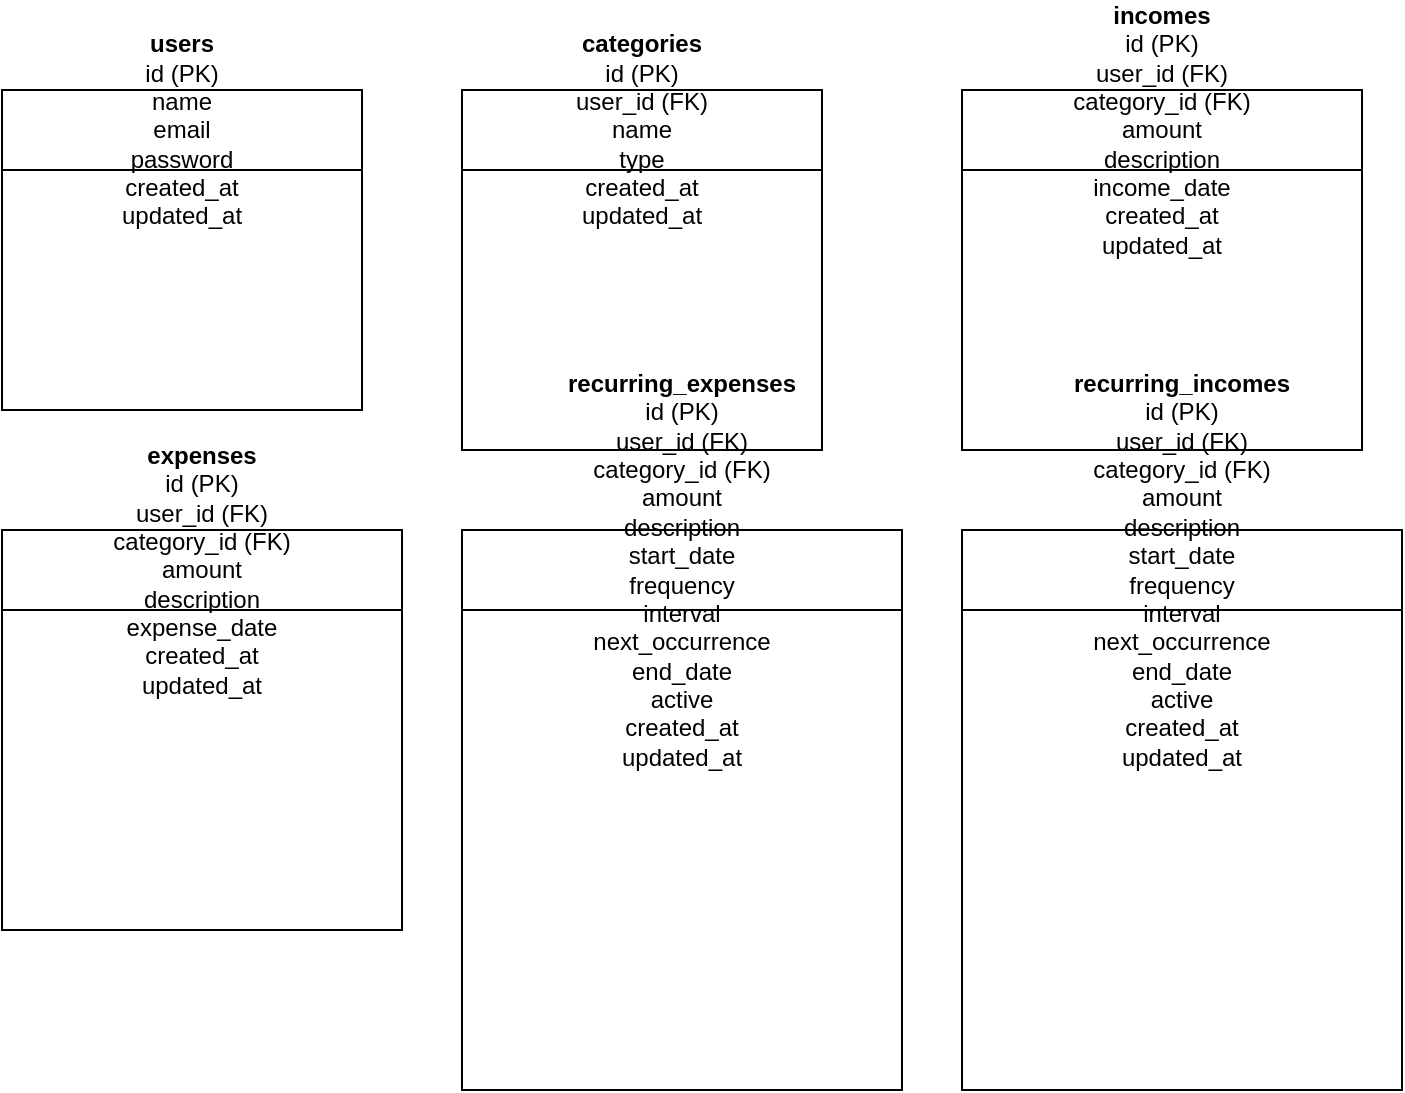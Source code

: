 <mxfile>
    <diagram name="ExpenseTrackerERD" id="expense_tracker">
      <mxGraphModel dx="1000" dy="1000" grid="1" gridSize="10" guides="1" tooltips="1" connect="1" arrows="1" fold="1" page="1" pageScale="1" pageWidth="850" pageHeight="1100">
        <root>
          <mxCell id="0" />
          <mxCell id="1" parent="0" />
  
          <mxCell id="users" value="&lt;b&gt;users&lt;/b&gt;&lt;br/&gt;id (PK)&lt;br/&gt;name&lt;br/&gt;email&lt;br/&gt;password&lt;br/&gt;created_at&lt;br/&gt;updated_at" style="shape=swimlane;whiteSpace=wrap;html=1;" vertex="1" parent="1">
            <mxGeometry x="20" y="20" width="180" height="160" as="geometry" />
          </mxCell>
  
          <mxCell id="categories" value="&lt;b&gt;categories&lt;/b&gt;&lt;br/&gt;id (PK)&lt;br/&gt;user_id (FK)&lt;br/&gt;name&lt;br/&gt;type&lt;br/&gt;created_at&lt;br/&gt;updated_at" style="shape=swimlane;whiteSpace=wrap;html=1;" vertex="1" parent="1">
            <mxGeometry x="250" y="20" width="180" height="180" as="geometry" />
          </mxCell>
  
          <mxCell id="expenses" value="&lt;b&gt;expenses&lt;/b&gt;&lt;br/&gt;id (PK)&lt;br/&gt;user_id (FK)&lt;br/&gt;category_id (FK)&lt;br/&gt;amount&lt;br/&gt;description&lt;br/&gt;expense_date&lt;br/&gt;created_at&lt;br/&gt;updated_at" style="shape=swimlane;whiteSpace=wrap;html=1;" vertex="1" parent="1">
            <mxGeometry x="20" y="240" width="200" height="200" as="geometry" />
          </mxCell>
  
          <mxCell id="recurring_expenses" value="&lt;b&gt;recurring_expenses&lt;/b&gt;&lt;br/&gt;id (PK)&lt;br/&gt;user_id (FK)&lt;br/&gt;category_id (FK)&lt;br/&gt;amount&lt;br/&gt;description&lt;br/&gt;start_date&lt;br/&gt;frequency&lt;br/&gt;interval&lt;br/&gt;next_occurrence&lt;br/&gt;end_date&lt;br/&gt;active&lt;br/&gt;created_at&lt;br/&gt;updated_at" style="shape=swimlane;whiteSpace=wrap;html=1;" vertex="1" parent="1">
            <mxGeometry x="250" y="240" width="220" height="280" as="geometry" />
          </mxCell>
  
          <mxCell id="incomes" value="&lt;b&gt;incomes&lt;/b&gt;&lt;br/&gt;id (PK)&lt;br/&gt;user_id (FK)&lt;br/&gt;category_id (FK)&lt;br/&gt;amount&lt;br/&gt;description&lt;br/&gt;income_date&lt;br/&gt;created_at&lt;br/&gt;updated_at" style="shape=swimlane;whiteSpace=wrap;html=1;" vertex="1" parent="1">
            <mxGeometry x="500" y="20" width="200" height="180" as="geometry" />
          </mxCell>
  
          <mxCell id="recurring_incomes" value="&lt;b&gt;recurring_incomes&lt;/b&gt;&lt;br/&gt;id (PK)&lt;br/&gt;user_id (FK)&lt;br/&gt;category_id (FK)&lt;br/&gt;amount&lt;br/&gt;description&lt;br/&gt;start_date&lt;br/&gt;frequency&lt;br/&gt;interval&lt;br/&gt;next_occurrence&lt;br/&gt;end_date&lt;br/&gt;active&lt;br/&gt;created_at&lt;br/&gt;updated_at" style="shape=swimlane;whiteSpace=wrap;html=1;" vertex="1" parent="1">
            <mxGeometry x="500" y="240" width="220" height="280" as="geometry" />
          </mxCell>
  
        </root>
      </mxGraphModel>
    </diagram>
  </mxfile>
  